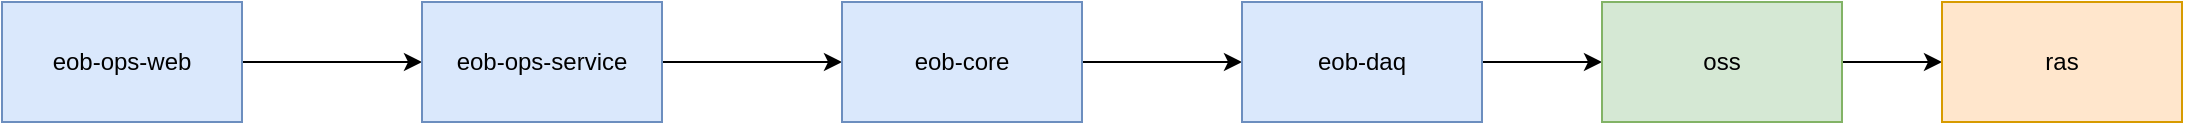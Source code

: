 <mxfile version="24.6.2" type="github">
  <diagram name="第 1 页" id="lA7iu4RKft_aoxKnsSHn">
    <mxGraphModel dx="1386" dy="751" grid="1" gridSize="10" guides="1" tooltips="1" connect="1" arrows="1" fold="1" page="1" pageScale="1" pageWidth="827" pageHeight="1169" math="0" shadow="0">
      <root>
        <mxCell id="0" />
        <mxCell id="1" parent="0" />
        <mxCell id="4H6dq5slMqoHGu6Vyrod-7" style="edgeStyle=orthogonalEdgeStyle;rounded=0;orthogonalLoop=1;jettySize=auto;html=1;exitX=1;exitY=0.5;exitDx=0;exitDy=0;entryX=0;entryY=0.5;entryDx=0;entryDy=0;" edge="1" parent="1" source="4H6dq5slMqoHGu6Vyrod-1" target="4H6dq5slMqoHGu6Vyrod-2">
          <mxGeometry relative="1" as="geometry" />
        </mxCell>
        <mxCell id="4H6dq5slMqoHGu6Vyrod-1" value="eob-ops-web" style="rounded=0;whiteSpace=wrap;html=1;fillColor=#dae8fc;strokeColor=#6c8ebf;" vertex="1" parent="1">
          <mxGeometry x="70" y="370" width="120" height="60" as="geometry" />
        </mxCell>
        <mxCell id="4H6dq5slMqoHGu6Vyrod-8" style="edgeStyle=orthogonalEdgeStyle;rounded=0;orthogonalLoop=1;jettySize=auto;html=1;exitX=1;exitY=0.5;exitDx=0;exitDy=0;entryX=0;entryY=0.5;entryDx=0;entryDy=0;" edge="1" parent="1" source="4H6dq5slMqoHGu6Vyrod-2" target="4H6dq5slMqoHGu6Vyrod-3">
          <mxGeometry relative="1" as="geometry" />
        </mxCell>
        <mxCell id="4H6dq5slMqoHGu6Vyrod-2" value="eob-ops-service" style="rounded=0;whiteSpace=wrap;html=1;fillColor=#dae8fc;strokeColor=#6c8ebf;" vertex="1" parent="1">
          <mxGeometry x="280" y="370" width="120" height="60" as="geometry" />
        </mxCell>
        <mxCell id="4H6dq5slMqoHGu6Vyrod-9" style="edgeStyle=orthogonalEdgeStyle;rounded=0;orthogonalLoop=1;jettySize=auto;html=1;exitX=1;exitY=0.5;exitDx=0;exitDy=0;entryX=0;entryY=0.5;entryDx=0;entryDy=0;" edge="1" parent="1" source="4H6dq5slMqoHGu6Vyrod-3" target="4H6dq5slMqoHGu6Vyrod-4">
          <mxGeometry relative="1" as="geometry" />
        </mxCell>
        <mxCell id="4H6dq5slMqoHGu6Vyrod-3" value="eob-core" style="rounded=0;whiteSpace=wrap;html=1;fillColor=#dae8fc;strokeColor=#6c8ebf;" vertex="1" parent="1">
          <mxGeometry x="490" y="370" width="120" height="60" as="geometry" />
        </mxCell>
        <mxCell id="4H6dq5slMqoHGu6Vyrod-10" style="edgeStyle=orthogonalEdgeStyle;rounded=0;orthogonalLoop=1;jettySize=auto;html=1;exitX=1;exitY=0.5;exitDx=0;exitDy=0;" edge="1" parent="1" source="4H6dq5slMqoHGu6Vyrod-4" target="4H6dq5slMqoHGu6Vyrod-5">
          <mxGeometry relative="1" as="geometry" />
        </mxCell>
        <mxCell id="4H6dq5slMqoHGu6Vyrod-4" value="eob-daq" style="rounded=0;whiteSpace=wrap;html=1;fillColor=#dae8fc;strokeColor=#6c8ebf;" vertex="1" parent="1">
          <mxGeometry x="690" y="370" width="120" height="60" as="geometry" />
        </mxCell>
        <mxCell id="4H6dq5slMqoHGu6Vyrod-11" style="edgeStyle=orthogonalEdgeStyle;rounded=0;orthogonalLoop=1;jettySize=auto;html=1;exitX=1;exitY=0.5;exitDx=0;exitDy=0;entryX=0;entryY=0.5;entryDx=0;entryDy=0;" edge="1" parent="1" source="4H6dq5slMqoHGu6Vyrod-5" target="4H6dq5slMqoHGu6Vyrod-6">
          <mxGeometry relative="1" as="geometry" />
        </mxCell>
        <mxCell id="4H6dq5slMqoHGu6Vyrod-5" value="oss" style="rounded=0;whiteSpace=wrap;html=1;fillColor=#d5e8d4;strokeColor=#82b366;" vertex="1" parent="1">
          <mxGeometry x="870" y="370" width="120" height="60" as="geometry" />
        </mxCell>
        <mxCell id="4H6dq5slMqoHGu6Vyrod-6" value="ras" style="rounded=0;whiteSpace=wrap;html=1;fillColor=#ffe6cc;strokeColor=#d79b00;" vertex="1" parent="1">
          <mxGeometry x="1040" y="370" width="120" height="60" as="geometry" />
        </mxCell>
      </root>
    </mxGraphModel>
  </diagram>
</mxfile>
